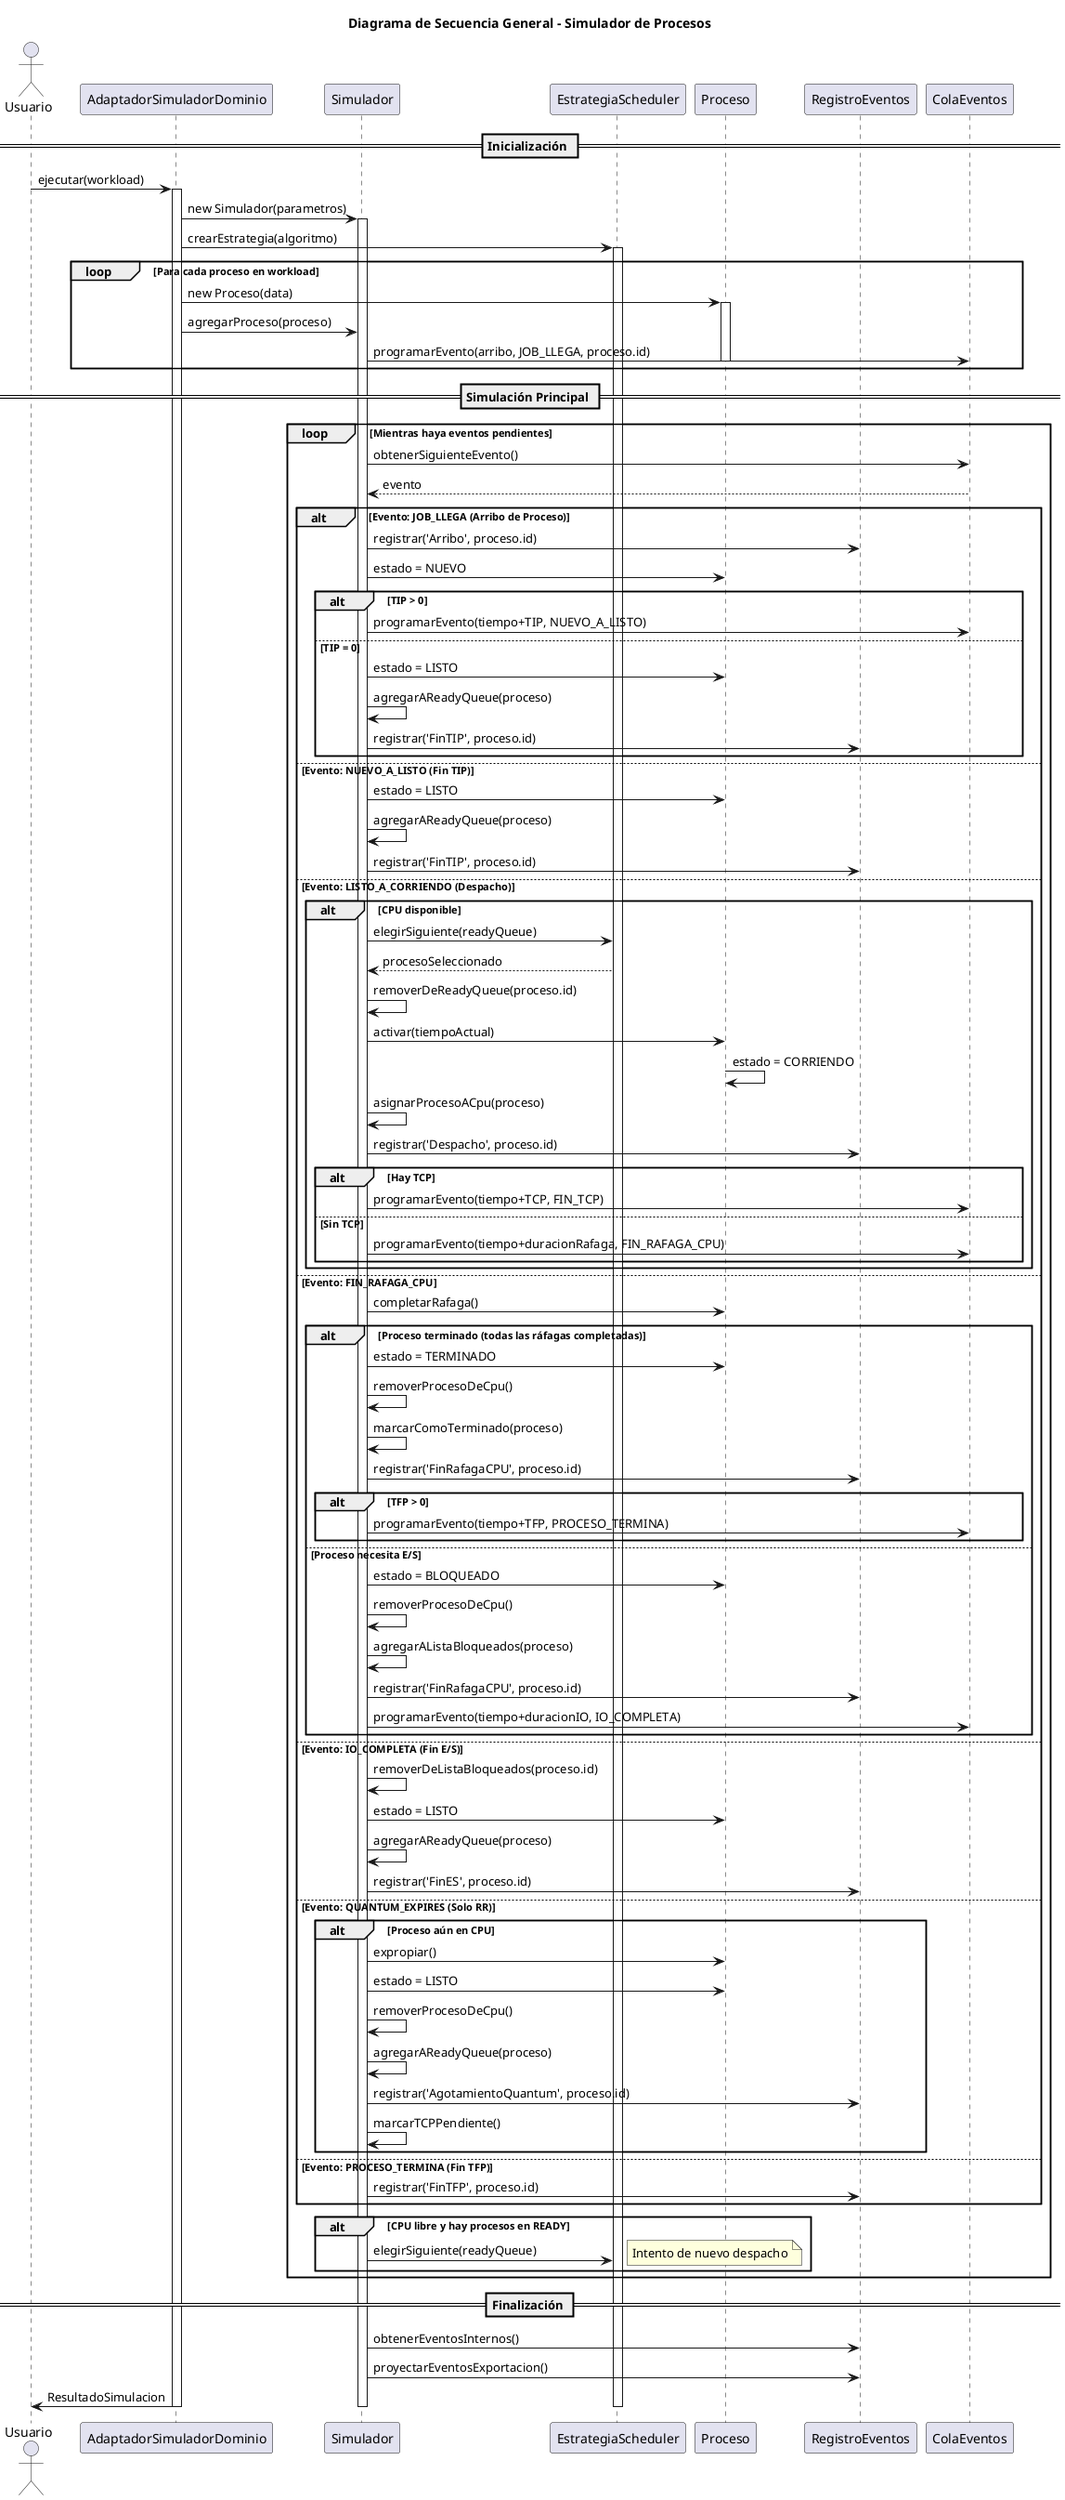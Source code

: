 @startuml
title Diagrama de Secuencia General - Simulador de Procesos
actor Usuario
participant "AdaptadorSimuladorDominio" as Adaptador
participant "Simulador" as Sim
participant "EstrategiaScheduler" as Scheduler
participant "Proceso" as Proc
participant "RegistroEventos" as Eventos
participant "ColaEventos" as Cola

== Inicialización ==
Usuario -> Adaptador: ejecutar(workload)
activate Adaptador
Adaptador -> Sim: new Simulador(parametros)
activate Sim
Adaptador -> Scheduler: crearEstrategia(algoritmo)
activate Scheduler

loop Para cada proceso en workload
    Adaptador -> Proc: new Proceso(data)
    activate Proc
    Adaptador -> Sim: agregarProceso(proceso)
    Sim -> Cola: programarEvento(arribo, JOB_LLEGA, proceso.id)
    deactivate Proc
end

== Simulación Principal ==
loop Mientras haya eventos pendientes
    Sim -> Cola: obtenerSiguienteEvento()
    Cola --> Sim: evento
    
    alt Evento: JOB_LLEGA (Arribo de Proceso)
        Sim -> Eventos: registrar('Arribo', proceso.id)
        Sim -> Proc: estado = NUEVO
        
        alt TIP > 0
            Sim -> Cola: programarEvento(tiempo+TIP, NUEVO_A_LISTO)
        else TIP = 0
            Sim -> Proc: estado = LISTO
            Sim -> Sim: agregarAReadyQueue(proceso)
            Sim -> Eventos: registrar('FinTIP', proceso.id)
        end
        
    else Evento: NUEVO_A_LISTO (Fin TIP)
        Sim -> Proc: estado = LISTO
        Sim -> Sim: agregarAReadyQueue(proceso)
        Sim -> Eventos: registrar('FinTIP', proceso.id)
        
    else Evento: LISTO_A_CORRIENDO (Despacho)
        alt CPU disponible
            Sim -> Scheduler: elegirSiguiente(readyQueue)
            Scheduler --> Sim: procesoSeleccionado
            Sim -> Sim: removerDeReadyQueue(proceso.id)
            Sim -> Proc: activar(tiempoActual)
            Proc -> Proc: estado = CORRIENDO
            Sim -> Sim: asignarProcesoACpu(proceso)
            Sim -> Eventos: registrar('Despacho', proceso.id)
            
            alt Hay TCP
                Sim -> Cola: programarEvento(tiempo+TCP, FIN_TCP)
            else Sin TCP
                Sim -> Cola: programarEvento(tiempo+duracionRafaga, FIN_RAFAGA_CPU)
            end
        end
        
    else Evento: FIN_RAFAGA_CPU
        Sim -> Proc: completarRafaga()
        
        alt Proceso terminado (todas las ráfagas completadas)
            Sim -> Proc: estado = TERMINADO
            Sim -> Sim: removerProcesoDeCpu()
            Sim -> Sim: marcarComoTerminado(proceso)
            Sim -> Eventos: registrar('FinRafagaCPU', proceso.id)
            
            alt TFP > 0
                Sim -> Cola: programarEvento(tiempo+TFP, PROCESO_TERMINA)
            end
            
        else Proceso necesita E/S
            Sim -> Proc: estado = BLOQUEADO
            Sim -> Sim: removerProcesoDeCpu()
            Sim -> Sim: agregarAListaBloqueados(proceso)
            Sim -> Eventos: registrar('FinRafagaCPU', proceso.id)
            Sim -> Cola: programarEvento(tiempo+duracionIO, IO_COMPLETA)
        end
        
    else Evento: IO_COMPLETA (Fin E/S)
        Sim -> Sim: removerDeListaBloqueados(proceso.id)
        Sim -> Proc: estado = LISTO
        Sim -> Sim: agregarAReadyQueue(proceso)
        Sim -> Eventos: registrar('FinES', proceso.id)
        
    else Evento: QUANTUM_EXPIRES (Solo RR)
        alt Proceso aún en CPU
            Sim -> Proc: expropiar()
            Sim -> Proc: estado = LISTO
            Sim -> Sim: removerProcesoDeCpu()
            Sim -> Sim: agregarAReadyQueue(proceso)  
            Sim -> Eventos: registrar('AgotamientoQuantum', proceso.id)
            Sim -> Sim: marcarTCPPendiente()
        end
        
    else Evento: PROCESO_TERMINA (Fin TFP)
        Sim -> Eventos: registrar('FinTFP', proceso.id)
    end
    
    alt CPU libre y hay procesos en READY
        Sim -> Scheduler: elegirSiguiente(readyQueue)
        note right: Intento de nuevo despacho
    end
end

== Finalización ==
Sim -> Eventos: obtenerEventosInternos()
Sim -> Eventos: proyectarEventosExportacion()
Adaptador -> Usuario: ResultadoSimulacion
deactivate Scheduler
deactivate Sim
deactivate Adaptador

@enduml

' ====================================================================
' DIAGRAMA ESPECÍFICO PARA FCFS (First Come, First Served)
' ====================================================================

@startuml
title Secuencia FCFS - First Come, First Served
participant "Simulador" as Sim
participant "EstrategiaFCFS" as FCFS
participant "ReadyQueue" as RQ
participant "P1" as P1
participant "P2" as P2
participant "P3" as P3

== Ejemplo: P1(arribo=0, CPU=5), P2(arribo=1, CPU=3), P3(arribo=2, CPU=4) ==

note over Sim: t=0 - Arribo P1
Sim -> P1: estado = LISTO
Sim -> RQ: [P1]

note over Sim: t=1 - Arribo P2, pero P1 puede ejecutar
Sim -> P2: estado = LISTO  
Sim -> RQ: [P1, P2]
Sim -> FCFS: elegirSiguiente([P1, P2])
FCFS --> Sim: P1 (primero en cola FIFO)
Sim -> P1: estado = CORRIENDO (t=1)

note over Sim: t=2 - Arribo P3, P1 sigue ejecutando
Sim -> P3: estado = LISTO
Sim -> RQ: [P2, P3] (P1 ya en CPU)

note over Sim: t=6 - P1 termina su ejecución
Sim -> P1: estado = TERMINADO
Sim -> FCFS: elegirSiguiente([P2, P3])
FCFS --> Sim: P2 (siguiente en orden FIFO)
Sim -> P2: estado = CORRIENDO (t=6)

note over Sim: t=9 - P2 termina su ejecución  
Sim -> P2: estado = TERMINADO
Sim -> FCFS: elegirSiguiente([P3])
FCFS --> Sim: P3 (último en cola)
Sim -> P3: estado = CORRIENDO (t=9)

note over Sim: t=13 - P3 termina, simulación completa
Sim -> P3: estado = TERMINADO

note right of FCFS
**Características FCFS:**
- No expropiativo
- Orden FIFO estricto
- Puede causar efecto convoy
- Simple pero no optimal
end note

@enduml

' ====================================================================
' DIAGRAMA ESPECÍFICO PARA ROUND ROBIN (RR)
' ====================================================================

@startuml
title Secuencia Round Robin - Quantum=2
participant "Simulador" as Sim
participant "EstrategiaRR" as RR
participant "ReadyQueue" as RQ
participant "Timer" as Timer
participant "P1" as P1
participant "P2" as P2
participant "P3" as P3

== Ejemplo: P1(CPU=5), P2(CPU=3), P3(CPU=4), Quantum=2 ==

note over Sim: t=0 - Todos los procesos listos
Sim -> RQ: [P1, P2, P3]

Sim -> RR: elegirSiguiente([P1, P2, P3])
RR --> Sim: P1 (primero en cola circular)
Sim -> P1: estado = CORRIENDO
Sim -> Timer: programarQuantumExpire(t=2)

note over Sim: t=2 - Expira quantum de P1
Timer -> Sim: QUANTUM_EXPIRES
Sim -> P1: expropiar(), estado = LISTO
Sim -> RQ: [P2, P3, P1] (P1 va al final)

Sim -> RR: elegirSiguiente([P2, P3, P1])
RR --> Sim: P2 (siguiente en rotación)
Sim -> P2: estado = CORRIENDO  
Sim -> Timer: programarQuantumExpire(t=4)

note over Sim: t=4 - Expira quantum de P2
Timer -> Sim: QUANTUM_EXPIRES
Sim -> P2: expropiar(), estado = LISTO
Sim -> RQ: [P3, P1, P2] (P2 va al final)

Sim -> RR: elegirSiguiente([P3, P1, P2])
RR --> Sim: P3 (siguiente en rotación)
Sim -> P3: estado = CORRIENDO
Sim -> Timer: programarQuantumExpire(t=6)

note over Sim: t=6 - Expira quantum de P3
Timer -> Sim: QUANTUM_EXPIRES
Sim -> P3: expropiar(), estado = LISTO
Sim -> RQ: [P1, P2, P3] (P3 va al final, rotación completa)

note over RR: Continúa rotación hasta que todos terminen...

note right of RR
**Características RR:**
- Expropiativo por tiempo
- Reparto equitativo de CPU
- Cola circular (FIFO rotativo)
- Quantum determina overhead
- Ideal para interactividad
end note

@enduml

' ====================================================================
' DIAGRAMA ESPECÍFICO PARA PRIORITY SCHEDULING
' ====================================================================

@startuml
title Secuencia Priority Scheduling - Expropiativo
participant "Simulador" as Sim
participant "EstrategiaPriority" as Priority
participant "ReadyQueue" as RQ
participant "P1_Prio2" as P1
participant "P2_Prio1" as P2  
participant "P3_Prio3" as P3

== Ejemplo: P1(prio=2, CPU=5), P2(prio=1, CPU=3), P3(prio=3, CPU=4) ==
== Mayor número = Mayor prioridad ==

note over Sim: t=0 - Arribo P1 (prioridad=2)
Sim -> P1: estado = LISTO
Sim -> RQ: [P1]
Sim -> Priority: elegirSiguiente([P1])
Priority --> Sim: P1 (única opción)
Sim -> P1: estado = CORRIENDO

note over Sim: t=1 - Arribo P2 (prioridad=1, menor que P1)
Sim -> P2: estado = LISTO
Sim -> RQ: [P1_CPU, P2] (P1 sigue en CPU)
note right: P2 no expropía (prioridad menor)

note over Sim: t=2 - Arribo P3 (prioridad=3, MAYOR que P1)
Sim -> P3: estado = LISTO
Sim -> Priority: verificarExpropiacion(P1_prio2, P3_prio3)
Priority --> Sim: EXPROPIACION_REQUERIDA

Sim -> P1: expropiar(), estado = LISTO
Sim -> RQ: [P2, P1, P3]
Sim -> Priority: elegirSiguiente([P2, P1, P3])
Priority -> Priority: ordenarPorPrioridad()
Priority --> Sim: P3 (prioridad=3, más alta)
Sim -> P3: estado = CORRIENDO

note over Sim: t=6 - P3 termina (CPU=4)
Sim -> P3: estado = TERMINADO
Sim -> Priority: elegirSiguiente([P2, P1])
Priority --> Sim: P1 (prioridad=2 > prioridad=1)
Sim -> P1: estado = CORRIENDO (retoma ejecución)

note over Sim: t=9 - P1 termina su tiempo restante
Sim -> P1: estado = TERMINADO
Sim -> Priority: elegirSiguiente([P2])
Priority --> Sim: P2 (único restante)
Sim -> P2: estado = CORRIENDO

note over Sim: t=12 - P2 termina
Sim -> P2: estado = TERMINADO

note right of Priority
**Características Priority:**
- Expropiativo por prioridad
- Mayor número = mayor prioridad
- Reordena cola por prioridad
- Puede causar inanición (starvation)
- Respuesta rápida para alta prioridad
end note

@enduml

' ====================================================================
' DIAGRAMA ESPECÍFICO PARA SJF (Shortest Job First)
' ====================================================================

@startuml  
title Secuencia SJF - Shortest Job First (No Expropiativo)
participant "Simulador" as Sim
participant "EstrategiaSJF" as SJF
participant "ReadyQueue" as RQ
participant "P1_CPU5" as P1
participant "P2_CPU3" as P2
participant "P3_CPU4" as P3

== Ejemplo: P1(CPU=5), P2(CPU=3), P3(CPU=4) arribando en diferentes momentos ==

note over Sim: t=0 - Arribo P1 (CPU=5)
Sim -> P1: estado = LISTO
Sim -> RQ: [P1]
Sim -> SJF: elegirSiguiente([P1])
SJF --> Sim: P1 (única opción)
Sim -> P1: estado = CORRIENDO

note over Sim: t=1 - Arribo P2 (CPU=3, menor que P1)
Sim -> P2: estado = LISTO
Sim -> RQ: [P1_CPU, P2]
note right: SJF no es expropiativo, P1 continúa

note over Sim: t=2 - Arribo P3 (CPU=4)  
Sim -> P3: estado = LISTO
Sim -> RQ: [P1_CPU, P2, P3]
note right: P1 sigue ejecutando hasta completar

note over Sim: t=5 - P1 termina
Sim -> P1: estado = TERMINADO
Sim -> SJF: elegirSiguiente([P2, P3])
SJF -> SJF: compararTiemposCPU(P2=3, P3=4)
SJF --> Sim: P2 (tiempo=3 < tiempo=4)
Sim -> P2: estado = CORRIENDO

note over Sim: t=8 - P2 termina
Sim -> P2: estado = TERMINADO  
Sim -> SJF: elegirSiguiente([P3])
SJF --> Sim: P3 (único restante)
Sim -> P3: estado = CORRIENDO

note over Sim: t=12 - P3 termina
Sim -> P3: estado = TERMINADO

note right of SJF
**Características SJF:**
- No expropiativo
- Selecciona proceso con menor tiempo CPU
- Minimiza tiempo promedio de espera
- Requiere conocer tiempos a priori
- Puede causar inanición de jobs largos
- Optimal para tiempo promedio turnaround
end note

@enduml

' ====================================================================
' DIAGRAMA ESPECÍFICO PARA SRTF (Shortest Remaining Time First) 
' ====================================================================

@startuml
title Secuencia SRTF - Shortest Remaining Time First (Expropiativo)  
participant "Simulador" as Sim
participant "EstrategiaSRTF" as SRTF
participant "ReadyQueue" as RQ
participant "P1_Rem5" as P1
participant "P2_Rem3" as P2
participant "P3_Rem4" as P3

== Ejemplo: P1(CPU=5), P2(CPU=3), P3(CPU=4) con expropiación ==

note over Sim: t=0 - Arribo P1 (tiempo restante=5)
Sim -> P1: estado = LISTO, tiempoRestante = 5
Sim -> RQ: [P1]
Sim -> SRTF: elegirSiguiente([P1])
SRTF --> Sim: P1 (única opción)
Sim -> P1: estado = CORRIENDO

note over Sim: t=1 - Arribo P2 (tiempo restante=3)
Sim -> P2: estado = LISTO, tiempoRestante = 3
Sim -> SRTF: verificarExpropiacion(P1_rem4, P2_rem3)
note right: P1 ejecutó 1u, le quedan 4u
SRTF --> Sim: EXPROPIACION_REQUERIDA (3 < 4)

Sim -> P1: expropiar(), estado = LISTO
P1 -> P1: tiempoRestante = 4 (ejecutó 1u)
Sim -> RQ: [P1, P2]
Sim -> SRTF: elegirSiguiente([P1, P2]) 
SRTF -> SRTF: compararTiemposRestantes(P1=4, P2=3)
SRTF --> Sim: P2 (tiempo restante menor)
Sim -> P2: estado = CORRIENDO

note over Sim: t=2 - Arribo P3 (tiempo restante=4)
Sim -> P3: estado = LISTO, tiempoRestante = 4
Sim -> SRTF: verificarExpropiacion(P2_rem2, P3_rem4)
note right: P2 ejecutó 1u, le quedan 2u
SRTF --> Sim: NO_EXPROPIACION (2 < 4)
Sim -> RQ: [P1, P2_CPU, P3] (P2 continúa)

note over Sim: t=4 - P2 termina
Sim -> P2: estado = TERMINADO
Sim -> SRTF: elegirSiguiente([P1, P3])
SRTF -> SRTF: compararTiemposRestantes(P1=4, P3=4)
SRTF --> Sim: P1 (empate, toma el primero por FIFO)
Sim -> P1: estado = CORRIENDO

note over Sim: t=8 - P1 termina su tiempo restante
Sim -> P1: estado = TERMINADO
Sim -> SRTF: elegirSiguiente([P3])
SRTF --> Sim: P3 (único restante)
Sim -> P3: estado = CORRIENDO

note over Sim: t=12 - P3 termina
Sim -> P3: estado = TERMINADO

note right of SRTF
**Características SRTF:**
- Expropiativo por tiempo restante
- Óptimo para tiempo promedio respuesta
- Actualiza tiempo restante continuamente
- Puede causar inanición extreme
- Mayor overhead por decisiones frecuentes
- Versión preemptive de SJF
end note

@enduml

' ====================================================================
' DIAGRAMA DE INTERACCIÓN CON E/S (TODOS LOS ALGORITMOS)
' ====================================================================

@startuml
title Interacción con E/S - Aplicable a Todos los Algoritmos
participant "Simulador" as Sim
participant "Scheduler" as Sched
participant "Proceso" as Proc
participant "DispositivoIO" as IO

== Proceso con Múltiples Ráfagas CPU-IO ==

note over Proc: Proceso con rafagasCPU=3, duracionCPU=4, duracionIO=2

Sim -> Sched: elegirSiguiente()
Sched --> Sim: Proceso
Sim -> Proc: estado = CORRIENDO
Proc -> Proc: ejecutarRafaga1() (4u)

note over Sim: Fin de primera ráfaga CPU
Sim -> Proc: completarRafaga()
Proc -> Proc: rafagasRestantes = 2
alt Quedan ráfagas
    Proc -> Proc: estado = BLOQUEADO
    Sim -> IO: iniciarOperacion(duracionIO=2)
    activate IO
    Sim -> Sim: agregarAListaBloqueados(proceso)
    
    note over IO: Operación E/S durante 2 unidades
    IO -> Sim: operacionCompleta()
    deactivate IO
    
    Sim -> Proc: estado = LISTO
    Sim -> Sim: agregarAReadyQueue(proceso)
    
    note over Sim: El proceso vuelve al final de la cola READY
    note over Sim: Debe esperar su turno según el algoritmo
end

== Segunda Ráfaga CPU ==
Sim -> Sched: elegirSiguiente() 
note right: El proceso debe esperar según algoritmo
Sched --> Sim: Proceso (cuando le toque)
Sim -> Proc: estado = CORRIENDO
Proc -> Proc: ejecutarRafaga2() (4u)

note over Sim: Fin de segunda ráfaga CPU
Sim -> Proc: completarRafaga()
Proc -> Proc: rafagasRestantes = 1

alt Quedan ráfagas  
    note over Sim: Repite patrón CPU-IO...
else Última ráfaga completada
    Proc -> Proc: estado = TERMINADO
end

note right of Sched
**Puntos Clave E/S:**
- Proceso va al final de READY tras I/O
- No conserva posición privilegiada
- Todos los algoritmos manejan igual
- El orden de retorno depende del scheduler
end note

@enduml